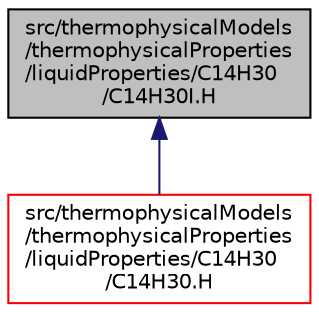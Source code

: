 digraph "src/thermophysicalModels/thermophysicalProperties/liquidProperties/C14H30/C14H30I.H"
{
  bgcolor="transparent";
  edge [fontname="Helvetica",fontsize="10",labelfontname="Helvetica",labelfontsize="10"];
  node [fontname="Helvetica",fontsize="10",shape=record];
  Node1 [label="src/thermophysicalModels\l/thermophysicalProperties\l/liquidProperties/C14H30\l/C14H30I.H",height=0.2,width=0.4,color="black", fillcolor="grey75", style="filled" fontcolor="black"];
  Node1 -> Node2 [dir="back",color="midnightblue",fontsize="10",style="solid",fontname="Helvetica"];
  Node2 [label="src/thermophysicalModels\l/thermophysicalProperties\l/liquidProperties/C14H30\l/C14H30.H",height=0.2,width=0.4,color="red",URL="$C14H30_8H.html"];
}
